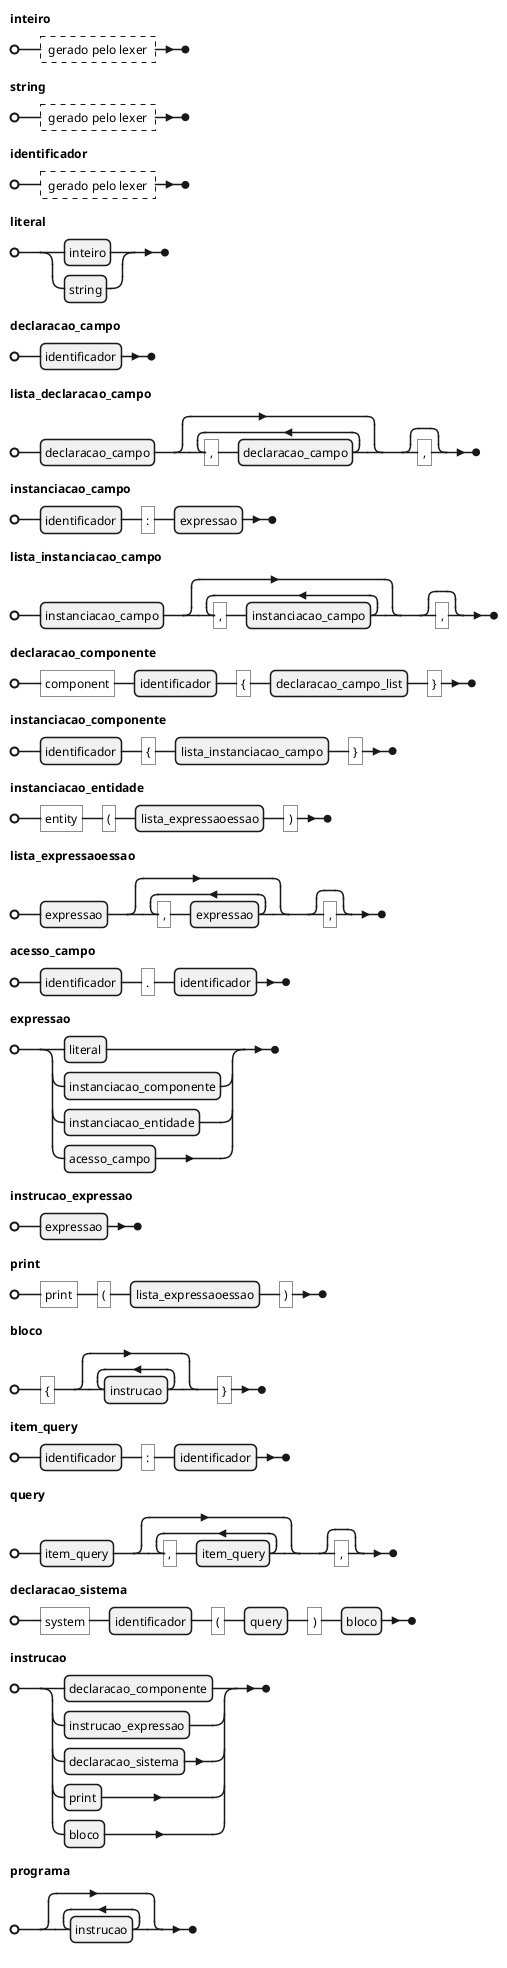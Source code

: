 @startebnf diagrama_gramatica
skinparam packageStyle rectangle
skinparam shadowing true
skinparam linetype ortho
skinparam defaultFontName Arial
skinparam defaultFontSize 12

inteiro = ? gerado pelo lexer ? ;
string = ? gerado pelo lexer ? ;
identificador = ? gerado pelo lexer ? ;

literal = inteiro | string ;

declaracao_campo = identificador ;
lista_declaracao_campo = declaracao_campo , { "," , declaracao_campo } , [ "," ] ;

instanciacao_campo = identificador , ":" , expressao ;
lista_instanciacao_campo = instanciacao_campo , { "," , instanciacao_campo } , [ "," ] ;

declaracao_componente = "component" , identificador , "{" , declaracao_campo_list , "}" ;

instanciacao_componente = identificador , "{" , lista_instanciacao_campo , "}" ;

instanciacao_entidade = "entity" , "(" , lista_expressaoessao , ")" ;
lista_expressaoessao = expressao , { "," , expressao } , [ "," ] ;

acesso_campo = identificador , "." , identificador ;

expressao = literal | instanciacao_componente | instanciacao_entidade | acesso_campo ;

instrucao_expressao = expressao ;

print = "print" , "(" , lista_expressaoessao , ")" ;

bloco = "{" , { instrucao } , "}" ;

item_query = identificador , ":" , identificador ;
query = item_query , { "," , item_query } , [ "," ] ;

declaracao_sistema = "system" , identificador , "(" , query , ")" , bloco ;

instrucao = declaracao_componente | instrucao_expressao | declaracao_sistema | print | bloco ;

programa = { instrucao } ;

@endebnf
